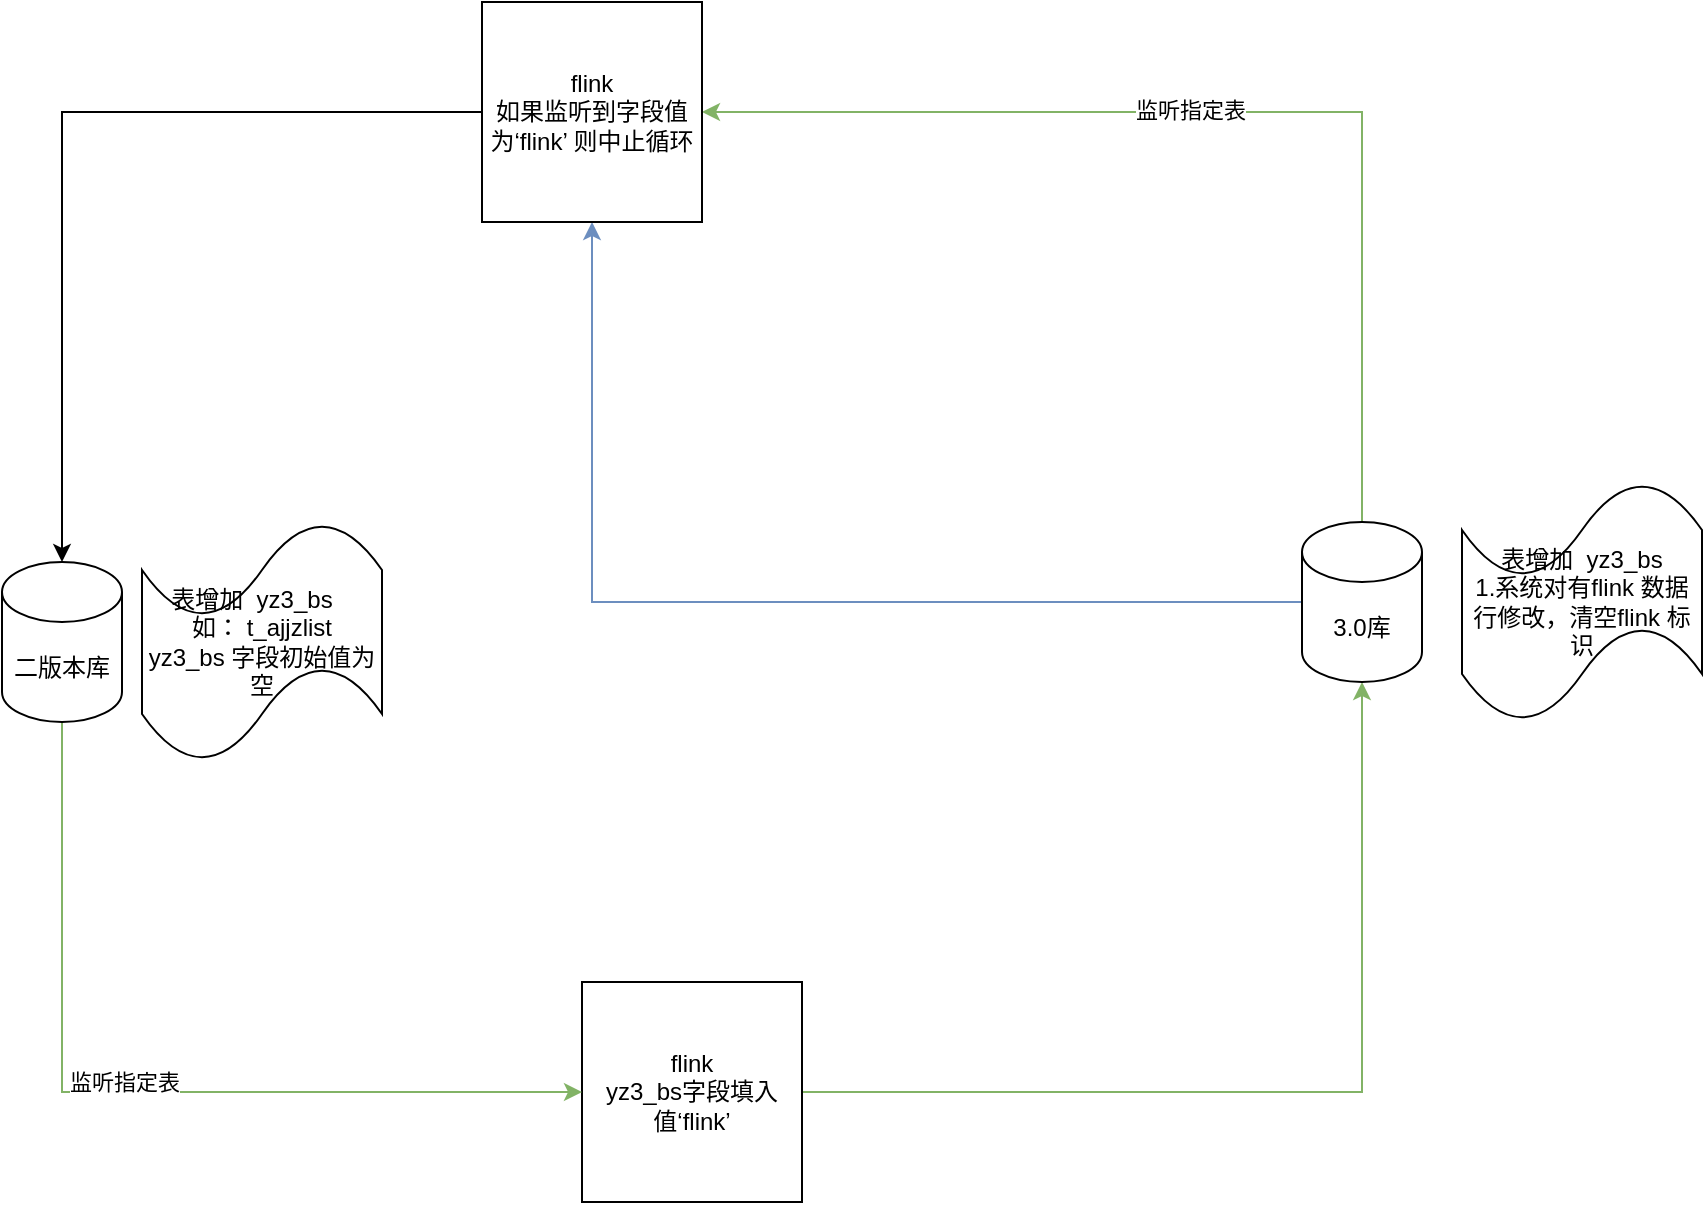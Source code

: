 <mxfile version="21.6.9" type="github">
  <diagram name="第 1 页" id="RByQ9hrg6XHV4swKEHLu">
    <mxGraphModel dx="1562" dy="862" grid="1" gridSize="10" guides="1" tooltips="1" connect="1" arrows="1" fold="1" page="1" pageScale="1" pageWidth="827" pageHeight="1169" math="0" shadow="0">
      <root>
        <mxCell id="0" />
        <mxCell id="1" parent="0" />
        <mxCell id="UUMNnpdY9hmEk74NaukQ-12" style="edgeStyle=orthogonalEdgeStyle;rounded=0;orthogonalLoop=1;jettySize=auto;html=1;exitX=1;exitY=0.5;exitDx=0;exitDy=0;entryX=0.5;entryY=1;entryDx=0;entryDy=0;entryPerimeter=0;fillColor=#d5e8d4;strokeColor=#82b366;" parent="1" source="UUMNnpdY9hmEk74NaukQ-1" target="UUMNnpdY9hmEk74NaukQ-4" edge="1">
          <mxGeometry relative="1" as="geometry" />
        </mxCell>
        <mxCell id="UUMNnpdY9hmEk74NaukQ-1" value="flink&lt;br&gt;yz3_bs字段填入值‘flink’" style="whiteSpace=wrap;html=1;aspect=fixed;" parent="1" vertex="1">
          <mxGeometry x="320" y="510" width="110" height="110" as="geometry" />
        </mxCell>
        <mxCell id="UUMNnpdY9hmEk74NaukQ-5" style="edgeStyle=orthogonalEdgeStyle;rounded=0;orthogonalLoop=1;jettySize=auto;html=1;entryX=0;entryY=0.5;entryDx=0;entryDy=0;exitX=0.5;exitY=1;exitDx=0;exitDy=0;exitPerimeter=0;fillColor=#d5e8d4;strokeColor=#82b366;" parent="1" source="UUMNnpdY9hmEk74NaukQ-3" target="UUMNnpdY9hmEk74NaukQ-1" edge="1">
          <mxGeometry relative="1" as="geometry" />
        </mxCell>
        <mxCell id="UUMNnpdY9hmEk74NaukQ-6" value="监听指定表" style="edgeLabel;html=1;align=center;verticalAlign=middle;resizable=0;points=[];" parent="UUMNnpdY9hmEk74NaukQ-5" vertex="1" connectable="0">
          <mxGeometry x="-0.031" y="5" relative="1" as="geometry">
            <mxPoint as="offset" />
          </mxGeometry>
        </mxCell>
        <mxCell id="UUMNnpdY9hmEk74NaukQ-3" value="二版本库" style="shape=cylinder3;whiteSpace=wrap;html=1;boundedLbl=1;backgroundOutline=1;size=15;" parent="1" vertex="1">
          <mxGeometry x="30" y="300" width="60" height="80" as="geometry" />
        </mxCell>
        <mxCell id="UUMNnpdY9hmEk74NaukQ-9" style="edgeStyle=orthogonalEdgeStyle;rounded=0;orthogonalLoop=1;jettySize=auto;html=1;entryX=1;entryY=0.5;entryDx=0;entryDy=0;exitX=0.5;exitY=0;exitDx=0;exitDy=0;exitPerimeter=0;fillColor=#d5e8d4;strokeColor=#82b366;" parent="1" source="UUMNnpdY9hmEk74NaukQ-4" target="UUMNnpdY9hmEk74NaukQ-8" edge="1">
          <mxGeometry relative="1" as="geometry" />
        </mxCell>
        <mxCell id="UUMNnpdY9hmEk74NaukQ-10" value="监听指定表" style="edgeLabel;html=1;align=center;verticalAlign=middle;resizable=0;points=[];" parent="UUMNnpdY9hmEk74NaukQ-9" vertex="1" connectable="0">
          <mxGeometry x="0.089" y="-1" relative="1" as="geometry">
            <mxPoint as="offset" />
          </mxGeometry>
        </mxCell>
        <mxCell id="Y7PNYqZZYSkVSbYkPQJV-1" style="edgeStyle=orthogonalEdgeStyle;rounded=0;orthogonalLoop=1;jettySize=auto;html=1;exitX=0;exitY=0.5;exitDx=0;exitDy=0;exitPerimeter=0;fillColor=#dae8fc;strokeColor=#6c8ebf;" edge="1" parent="1" source="UUMNnpdY9hmEk74NaukQ-4" target="UUMNnpdY9hmEk74NaukQ-8">
          <mxGeometry relative="1" as="geometry" />
        </mxCell>
        <mxCell id="UUMNnpdY9hmEk74NaukQ-4" value="3.0库" style="shape=cylinder3;whiteSpace=wrap;html=1;boundedLbl=1;backgroundOutline=1;size=15;" parent="1" vertex="1">
          <mxGeometry x="680" y="280" width="60" height="80" as="geometry" />
        </mxCell>
        <mxCell id="UUMNnpdY9hmEk74NaukQ-11" style="edgeStyle=orthogonalEdgeStyle;rounded=0;orthogonalLoop=1;jettySize=auto;html=1;entryX=0.5;entryY=0;entryDx=0;entryDy=0;entryPerimeter=0;" parent="1" source="UUMNnpdY9hmEk74NaukQ-8" target="UUMNnpdY9hmEk74NaukQ-3" edge="1">
          <mxGeometry relative="1" as="geometry" />
        </mxCell>
        <mxCell id="UUMNnpdY9hmEk74NaukQ-8" value="flink&lt;br&gt;如果监听到字段值为‘flink’ 则中止循环" style="whiteSpace=wrap;html=1;aspect=fixed;" parent="1" vertex="1">
          <mxGeometry x="270" y="20" width="110" height="110" as="geometry" />
        </mxCell>
        <mxCell id="UUMNnpdY9hmEk74NaukQ-13" value="表增加&amp;nbsp; yz3_bs&amp;nbsp; &amp;nbsp; &amp;nbsp;如： t_ajjzlist&amp;nbsp; yz3_bs 字段初始值为空" style="shape=tape;whiteSpace=wrap;html=1;" parent="1" vertex="1">
          <mxGeometry x="100" y="280" width="120" height="120" as="geometry" />
        </mxCell>
        <mxCell id="UUMNnpdY9hmEk74NaukQ-14" value="表增加&amp;nbsp; yz3_bs&lt;br&gt;1.系统对有flink 数据行修改，清空flink 标识" style="shape=tape;whiteSpace=wrap;html=1;" parent="1" vertex="1">
          <mxGeometry x="760" y="260" width="120" height="120" as="geometry" />
        </mxCell>
      </root>
    </mxGraphModel>
  </diagram>
</mxfile>
